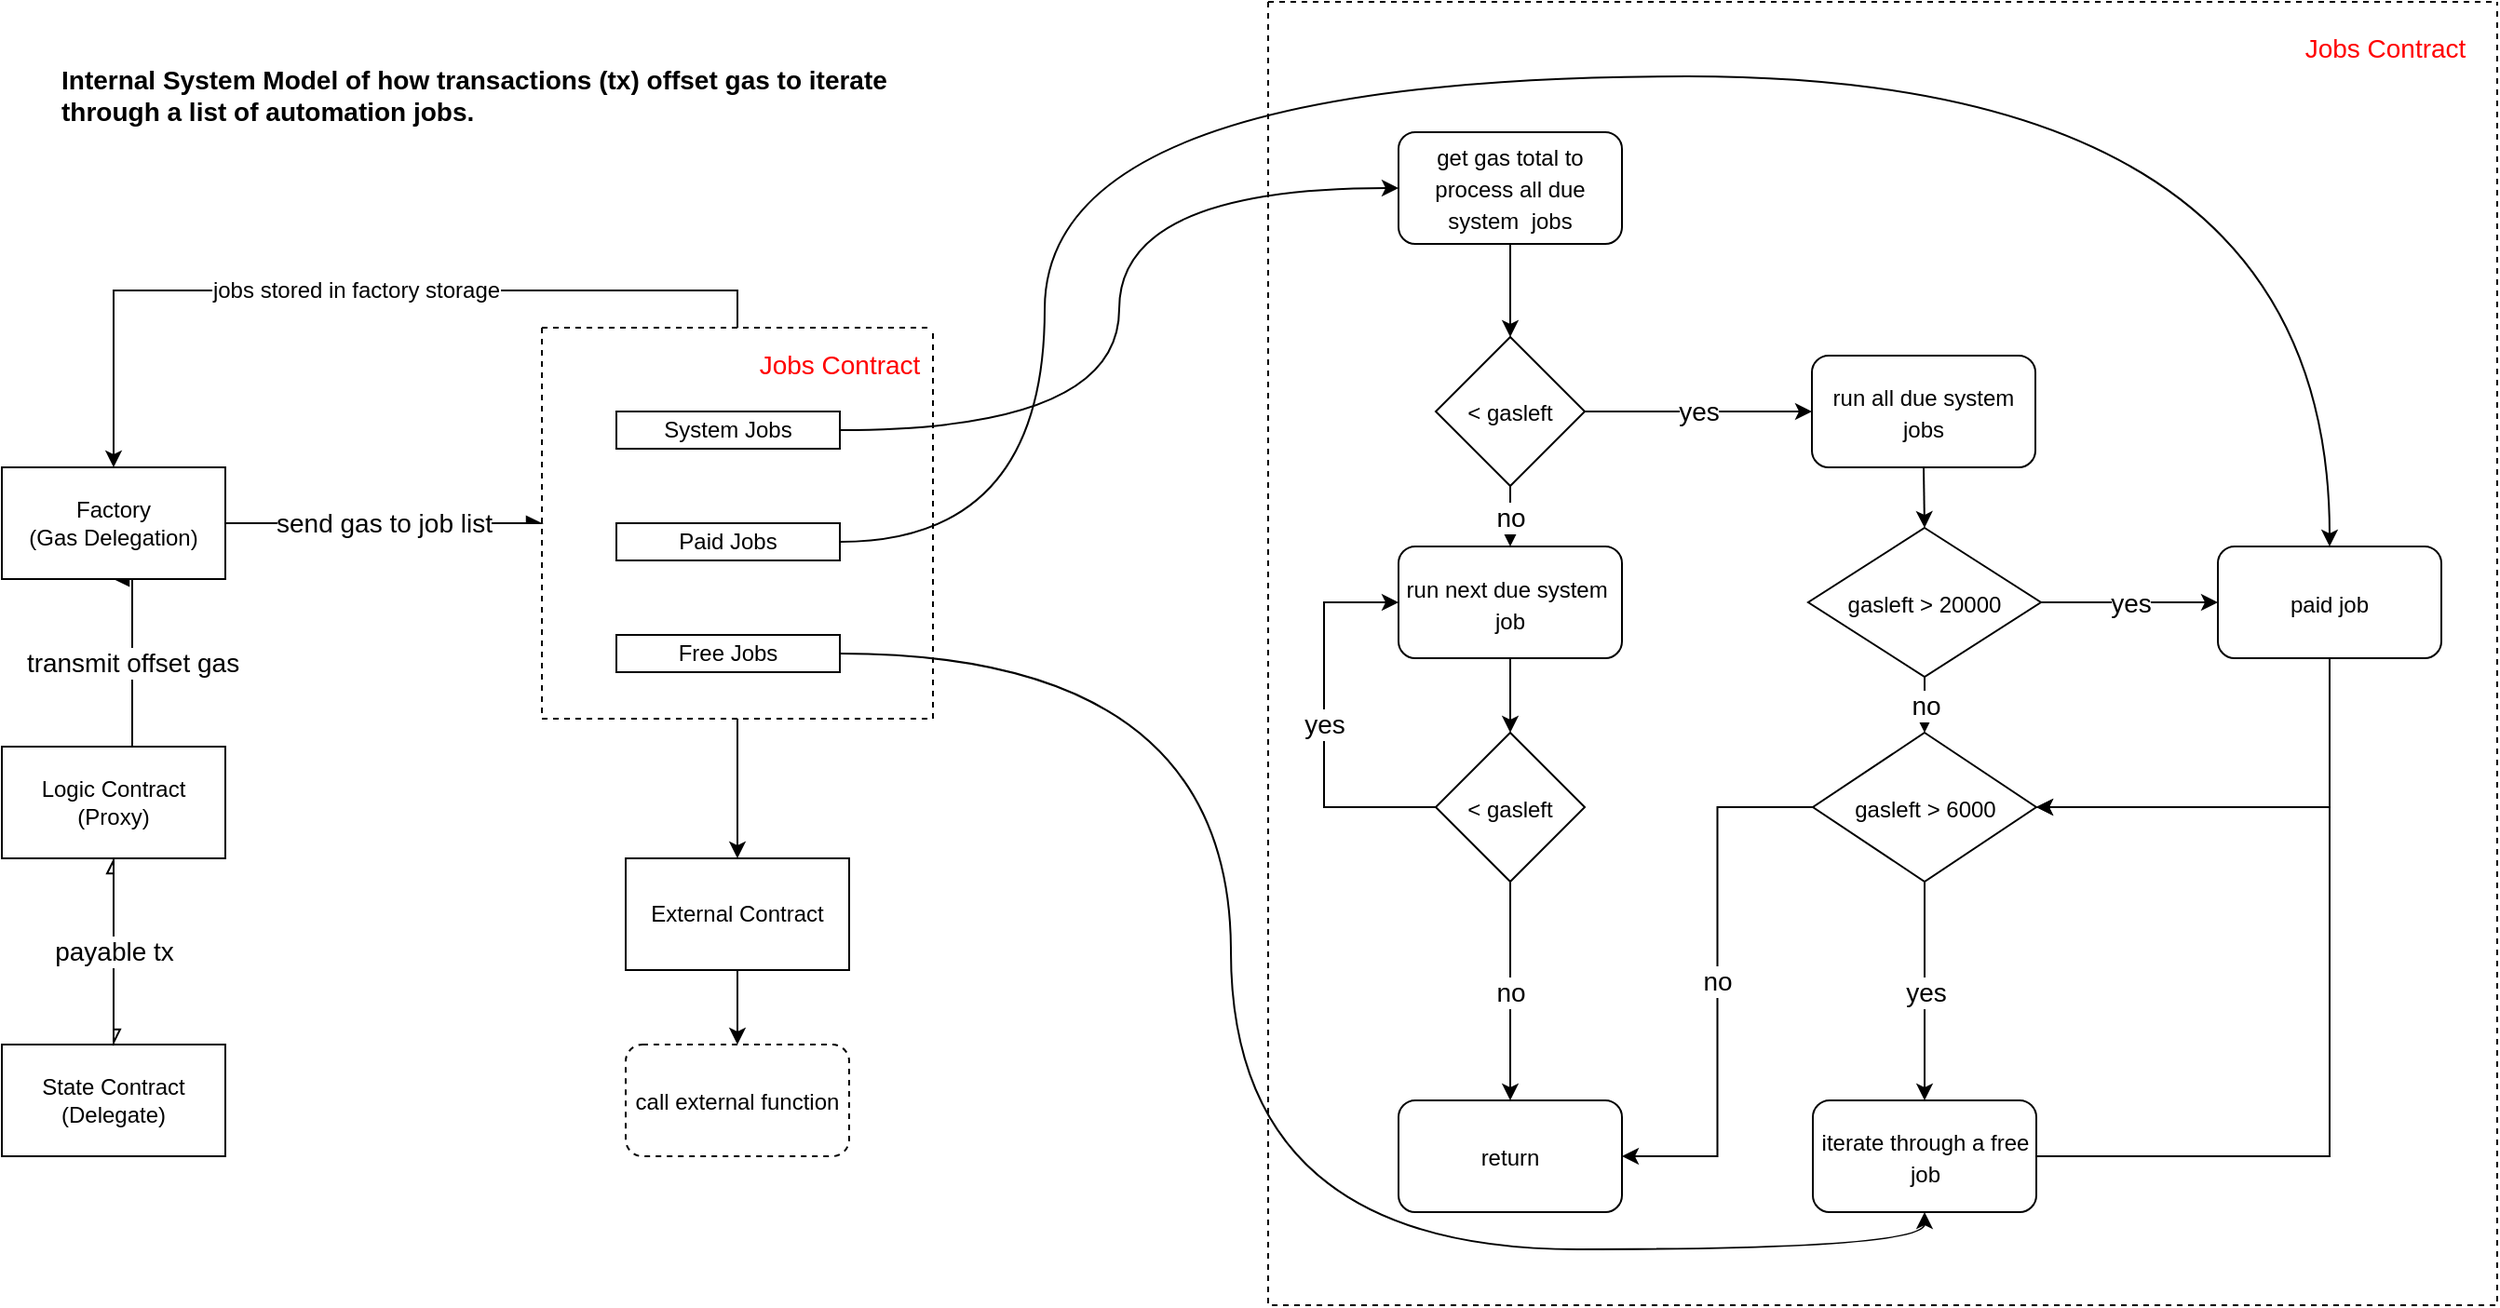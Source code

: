 <mxfile version="20.8.16" type="github">
  <diagram name="Page-1" id="zaOjU6z9Uq0UB92PRndk">
    <mxGraphModel dx="1740" dy="1066" grid="1" gridSize="10" guides="1" tooltips="1" connect="1" arrows="1" fold="1" page="1" pageScale="1" pageWidth="850" pageHeight="1100" math="0" shadow="0">
      <root>
        <mxCell id="0" />
        <mxCell id="1" parent="0" />
        <mxCell id="DcJpeOVkso_X0u59leY8-64" value="" style="swimlane;startSize=0;fontSize=14;fontColor=#000000;dashed=1;" vertex="1" parent="1">
          <mxGeometry x="960" y="80" width="660" height="700" as="geometry" />
        </mxCell>
        <mxCell id="DcJpeOVkso_X0u59leY8-30" value="&lt;font style=&quot;font-size: 12px;&quot;&gt;get gas total to process all due system&amp;nbsp; jobs&lt;/font&gt;" style="rounded=1;whiteSpace=wrap;html=1;fontSize=14;fontColor=#000000;" vertex="1" parent="DcJpeOVkso_X0u59leY8-64">
          <mxGeometry x="70" y="70" width="120" height="60" as="geometry" />
        </mxCell>
        <mxCell id="DcJpeOVkso_X0u59leY8-31" value="&lt;font style=&quot;font-size: 12px;&quot;&gt;&amp;lt; gasleft&lt;/font&gt;" style="rhombus;whiteSpace=wrap;html=1;fontSize=14;fontColor=#000000;" vertex="1" parent="DcJpeOVkso_X0u59leY8-64">
          <mxGeometry x="90" y="180" width="80" height="80" as="geometry" />
        </mxCell>
        <mxCell id="DcJpeOVkso_X0u59leY8-32" style="edgeStyle=orthogonalEdgeStyle;curved=1;rounded=0;sketch=0;orthogonalLoop=1;jettySize=auto;html=1;exitX=0.5;exitY=1;exitDx=0;exitDy=0;entryX=0.5;entryY=0;entryDx=0;entryDy=0;fontSize=14;fontColor=#000000;endArrow=classic;endFill=1;" edge="1" parent="DcJpeOVkso_X0u59leY8-64" source="DcJpeOVkso_X0u59leY8-30" target="DcJpeOVkso_X0u59leY8-31">
          <mxGeometry relative="1" as="geometry" />
        </mxCell>
        <mxCell id="DcJpeOVkso_X0u59leY8-33" value="&lt;font style=&quot;font-size: 12px;&quot;&gt;run all due system jobs&lt;/font&gt;" style="rounded=1;whiteSpace=wrap;html=1;fontSize=14;fontColor=#000000;" vertex="1" parent="DcJpeOVkso_X0u59leY8-64">
          <mxGeometry x="292" y="190" width="120" height="60" as="geometry" />
        </mxCell>
        <mxCell id="DcJpeOVkso_X0u59leY8-37" value="yes" style="edgeStyle=orthogonalEdgeStyle;rounded=0;sketch=0;orthogonalLoop=1;jettySize=auto;html=1;exitX=1;exitY=0.5;exitDx=0;exitDy=0;entryX=0;entryY=0.5;entryDx=0;entryDy=0;fontSize=14;fontColor=#000000;endArrow=classic;endFill=1;" edge="1" parent="DcJpeOVkso_X0u59leY8-64" source="DcJpeOVkso_X0u59leY8-31" target="DcJpeOVkso_X0u59leY8-33">
          <mxGeometry relative="1" as="geometry" />
        </mxCell>
        <mxCell id="DcJpeOVkso_X0u59leY8-34" value="&lt;font style=&quot;font-size: 12px;&quot;&gt;run next due system&amp;nbsp; job&lt;/font&gt;" style="rounded=1;whiteSpace=wrap;html=1;fontSize=14;fontColor=#000000;" vertex="1" parent="DcJpeOVkso_X0u59leY8-64">
          <mxGeometry x="70" y="292.5" width="120" height="60" as="geometry" />
        </mxCell>
        <mxCell id="DcJpeOVkso_X0u59leY8-39" value="no" style="edgeStyle=orthogonalEdgeStyle;rounded=0;sketch=0;orthogonalLoop=1;jettySize=auto;html=1;exitX=0.5;exitY=1;exitDx=0;exitDy=0;entryX=0.5;entryY=0;entryDx=0;entryDy=0;fontSize=14;fontColor=#000000;endArrow=classic;endFill=1;" edge="1" parent="DcJpeOVkso_X0u59leY8-64" source="DcJpeOVkso_X0u59leY8-31" target="DcJpeOVkso_X0u59leY8-34">
          <mxGeometry relative="1" as="geometry" />
        </mxCell>
        <mxCell id="DcJpeOVkso_X0u59leY8-42" value="yes" style="edgeStyle=orthogonalEdgeStyle;rounded=0;sketch=0;orthogonalLoop=1;jettySize=auto;html=1;exitX=0;exitY=0.5;exitDx=0;exitDy=0;entryX=0;entryY=0.5;entryDx=0;entryDy=0;fontSize=14;fontColor=#000000;endArrow=classic;endFill=1;" edge="1" parent="DcJpeOVkso_X0u59leY8-64" source="DcJpeOVkso_X0u59leY8-38" target="DcJpeOVkso_X0u59leY8-34">
          <mxGeometry relative="1" as="geometry">
            <Array as="points">
              <mxPoint x="30" y="432.5" />
              <mxPoint x="30" y="322.5" />
            </Array>
          </mxGeometry>
        </mxCell>
        <mxCell id="DcJpeOVkso_X0u59leY8-38" value="&lt;font style=&quot;font-size: 12px;&quot;&gt;&amp;lt; gasleft&lt;/font&gt;" style="rhombus;whiteSpace=wrap;html=1;fontSize=14;fontColor=#000000;" vertex="1" parent="DcJpeOVkso_X0u59leY8-64">
          <mxGeometry x="90" y="392.5" width="80" height="80" as="geometry" />
        </mxCell>
        <mxCell id="DcJpeOVkso_X0u59leY8-40" style="edgeStyle=orthogonalEdgeStyle;rounded=0;sketch=0;orthogonalLoop=1;jettySize=auto;html=1;exitX=0.5;exitY=1;exitDx=0;exitDy=0;entryX=0.5;entryY=0;entryDx=0;entryDy=0;fontSize=14;fontColor=#000000;endArrow=classic;endFill=1;" edge="1" parent="DcJpeOVkso_X0u59leY8-64" source="DcJpeOVkso_X0u59leY8-34" target="DcJpeOVkso_X0u59leY8-38">
          <mxGeometry relative="1" as="geometry" />
        </mxCell>
        <mxCell id="DcJpeOVkso_X0u59leY8-41" value="&lt;font style=&quot;font-size: 12px;&quot;&gt;return&lt;/font&gt;" style="rounded=1;whiteSpace=wrap;html=1;fontSize=14;fontColor=#000000;" vertex="1" parent="DcJpeOVkso_X0u59leY8-64">
          <mxGeometry x="70" y="590" width="120" height="60" as="geometry" />
        </mxCell>
        <mxCell id="DcJpeOVkso_X0u59leY8-43" value="no" style="edgeStyle=orthogonalEdgeStyle;rounded=0;sketch=0;orthogonalLoop=1;jettySize=auto;html=1;exitX=0.5;exitY=1;exitDx=0;exitDy=0;fontSize=14;fontColor=#000000;endArrow=classic;endFill=1;" edge="1" parent="DcJpeOVkso_X0u59leY8-64" source="DcJpeOVkso_X0u59leY8-38" target="DcJpeOVkso_X0u59leY8-41">
          <mxGeometry relative="1" as="geometry" />
        </mxCell>
        <mxCell id="DcJpeOVkso_X0u59leY8-47" value="&lt;font style=&quot;font-size: 12px;&quot;&gt;paid job&lt;/font&gt;" style="rounded=1;whiteSpace=wrap;html=1;fontSize=14;fontColor=#000000;" vertex="1" parent="DcJpeOVkso_X0u59leY8-64">
          <mxGeometry x="510" y="292.5" width="120" height="60" as="geometry" />
        </mxCell>
        <mxCell id="DcJpeOVkso_X0u59leY8-53" value="yes" style="edgeStyle=orthogonalEdgeStyle;rounded=0;sketch=0;orthogonalLoop=1;jettySize=auto;html=1;exitX=1;exitY=0.5;exitDx=0;exitDy=0;entryX=0;entryY=0.5;entryDx=0;entryDy=0;fontSize=14;fontColor=#000000;endArrow=classic;endFill=1;" edge="1" parent="DcJpeOVkso_X0u59leY8-64" source="DcJpeOVkso_X0u59leY8-49" target="DcJpeOVkso_X0u59leY8-47">
          <mxGeometry relative="1" as="geometry" />
        </mxCell>
        <mxCell id="DcJpeOVkso_X0u59leY8-49" value="&lt;font style=&quot;font-size: 12px;&quot;&gt;gasleft &amp;gt; 20000&lt;/font&gt;" style="rhombus;whiteSpace=wrap;html=1;fontSize=14;fontColor=#000000;" vertex="1" parent="DcJpeOVkso_X0u59leY8-64">
          <mxGeometry x="290" y="282.5" width="125" height="80" as="geometry" />
        </mxCell>
        <mxCell id="DcJpeOVkso_X0u59leY8-54" style="edgeStyle=orthogonalEdgeStyle;rounded=0;sketch=0;orthogonalLoop=1;jettySize=auto;html=1;exitX=0.5;exitY=1;exitDx=0;exitDy=0;entryX=0.5;entryY=0;entryDx=0;entryDy=0;fontSize=14;fontColor=#000000;endArrow=classic;endFill=1;" edge="1" parent="DcJpeOVkso_X0u59leY8-64" source="DcJpeOVkso_X0u59leY8-33" target="DcJpeOVkso_X0u59leY8-49">
          <mxGeometry relative="1" as="geometry" />
        </mxCell>
        <mxCell id="DcJpeOVkso_X0u59leY8-62" value="no" style="edgeStyle=orthogonalEdgeStyle;rounded=0;sketch=0;orthogonalLoop=1;jettySize=auto;html=1;exitX=0;exitY=0.5;exitDx=0;exitDy=0;entryX=1;entryY=0.5;entryDx=0;entryDy=0;fontSize=14;fontColor=#000000;endArrow=classic;endFill=1;" edge="1" parent="DcJpeOVkso_X0u59leY8-64" source="DcJpeOVkso_X0u59leY8-55" target="DcJpeOVkso_X0u59leY8-41">
          <mxGeometry relative="1" as="geometry" />
        </mxCell>
        <mxCell id="DcJpeOVkso_X0u59leY8-55" value="&lt;font style=&quot;font-size: 12px;&quot;&gt;gasleft &amp;gt; 6000&lt;/font&gt;" style="rhombus;whiteSpace=wrap;html=1;fontSize=14;fontColor=#000000;" vertex="1" parent="DcJpeOVkso_X0u59leY8-64">
          <mxGeometry x="292.5" y="392.5" width="120" height="80" as="geometry" />
        </mxCell>
        <mxCell id="DcJpeOVkso_X0u59leY8-57" style="edgeStyle=orthogonalEdgeStyle;rounded=0;sketch=0;orthogonalLoop=1;jettySize=auto;html=1;exitX=0.5;exitY=1;exitDx=0;exitDy=0;entryX=1;entryY=0.5;entryDx=0;entryDy=0;fontSize=14;fontColor=#000000;endArrow=classic;endFill=1;" edge="1" parent="DcJpeOVkso_X0u59leY8-64" source="DcJpeOVkso_X0u59leY8-47" target="DcJpeOVkso_X0u59leY8-55">
          <mxGeometry relative="1" as="geometry" />
        </mxCell>
        <mxCell id="DcJpeOVkso_X0u59leY8-56" value="no" style="edgeStyle=orthogonalEdgeStyle;rounded=0;sketch=0;orthogonalLoop=1;jettySize=auto;html=1;exitX=0.5;exitY=1;exitDx=0;exitDy=0;entryX=0.5;entryY=0;entryDx=0;entryDy=0;fontSize=14;fontColor=#000000;endArrow=classic;endFill=1;" edge="1" parent="DcJpeOVkso_X0u59leY8-64" source="DcJpeOVkso_X0u59leY8-49" target="DcJpeOVkso_X0u59leY8-55">
          <mxGeometry relative="1" as="geometry" />
        </mxCell>
        <mxCell id="DcJpeOVkso_X0u59leY8-61" style="edgeStyle=orthogonalEdgeStyle;rounded=0;sketch=0;orthogonalLoop=1;jettySize=auto;html=1;exitX=1;exitY=0.5;exitDx=0;exitDy=0;entryX=1;entryY=0.5;entryDx=0;entryDy=0;fontSize=14;fontColor=#000000;endArrow=classic;endFill=1;" edge="1" parent="DcJpeOVkso_X0u59leY8-64" source="DcJpeOVkso_X0u59leY8-58" target="DcJpeOVkso_X0u59leY8-55">
          <mxGeometry relative="1" as="geometry">
            <Array as="points">
              <mxPoint x="570" y="620" />
              <mxPoint x="570" y="432" />
            </Array>
          </mxGeometry>
        </mxCell>
        <mxCell id="DcJpeOVkso_X0u59leY8-58" value="&lt;font style=&quot;font-size: 12px;&quot;&gt;iterate through a free job&lt;/font&gt;" style="rounded=1;whiteSpace=wrap;html=1;fontSize=14;fontColor=#000000;" vertex="1" parent="DcJpeOVkso_X0u59leY8-64">
          <mxGeometry x="292.5" y="590" width="120" height="60" as="geometry" />
        </mxCell>
        <mxCell id="DcJpeOVkso_X0u59leY8-59" value="yes" style="edgeStyle=orthogonalEdgeStyle;rounded=0;sketch=0;orthogonalLoop=1;jettySize=auto;html=1;exitX=0.5;exitY=1;exitDx=0;exitDy=0;entryX=0.5;entryY=0;entryDx=0;entryDy=0;fontSize=14;fontColor=#000000;endArrow=classic;endFill=1;" edge="1" parent="DcJpeOVkso_X0u59leY8-64" source="DcJpeOVkso_X0u59leY8-55" target="DcJpeOVkso_X0u59leY8-58">
          <mxGeometry relative="1" as="geometry" />
        </mxCell>
        <mxCell id="DcJpeOVkso_X0u59leY8-70" value="&lt;font style=&quot;font-size: 14px;&quot; color=&quot;#ff0000&quot;&gt;Jobs Contract&lt;/font&gt;" style="text;html=1;strokeColor=none;fillColor=none;align=center;verticalAlign=middle;whiteSpace=wrap;rounded=0;" vertex="1" parent="DcJpeOVkso_X0u59leY8-64">
          <mxGeometry x="550" y="10" width="100" height="30" as="geometry" />
        </mxCell>
        <mxCell id="DcJpeOVkso_X0u59leY8-74" style="edgeStyle=none;rounded=0;sketch=0;orthogonalLoop=1;jettySize=auto;html=1;exitX=0.5;exitY=0;exitDx=0;exitDy=0;entryX=0.5;entryY=1;entryDx=0;entryDy=0;fontSize=14;fontColor=#000000;endArrow=async;endFill=0;" edge="1" parent="1" source="DcJpeOVkso_X0u59leY8-1" target="DcJpeOVkso_X0u59leY8-2">
          <mxGeometry relative="1" as="geometry" />
        </mxCell>
        <mxCell id="DcJpeOVkso_X0u59leY8-1" value="&lt;div&gt;State Contract&lt;/div&gt;(Delegate)" style="rounded=0;whiteSpace=wrap;html=1;" vertex="1" parent="1">
          <mxGeometry x="280" y="640" width="120" height="60" as="geometry" />
        </mxCell>
        <mxCell id="DcJpeOVkso_X0u59leY8-14" value="&lt;font style=&quot;font-size: 14px;&quot;&gt;transmit offset gas&lt;/font&gt;" style="edgeStyle=orthogonalEdgeStyle;rounded=0;sketch=0;orthogonalLoop=1;jettySize=auto;html=1;exitX=0.5;exitY=0;exitDx=0;exitDy=0;entryX=0.5;entryY=1;entryDx=0;entryDy=0;endArrow=async;endFill=1;" edge="1" parent="1" source="DcJpeOVkso_X0u59leY8-2" target="DcJpeOVkso_X0u59leY8-4">
          <mxGeometry relative="1" as="geometry">
            <Array as="points">
              <mxPoint x="350" y="480" />
              <mxPoint x="350" y="390" />
            </Array>
          </mxGeometry>
        </mxCell>
        <mxCell id="DcJpeOVkso_X0u59leY8-75" value="&lt;font style=&quot;font-size: 14px;&quot;&gt;payable tx&lt;/font&gt;" style="edgeStyle=none;rounded=0;sketch=0;orthogonalLoop=1;jettySize=auto;html=1;exitX=0.5;exitY=1;exitDx=0;exitDy=0;entryX=0.5;entryY=0;entryDx=0;entryDy=0;fontSize=14;fontColor=#000000;endArrow=async;endFill=0;" edge="1" parent="1" source="DcJpeOVkso_X0u59leY8-2" target="DcJpeOVkso_X0u59leY8-1">
          <mxGeometry relative="1" as="geometry" />
        </mxCell>
        <mxCell id="DcJpeOVkso_X0u59leY8-2" value="&lt;div&gt;Logic Contract&lt;/div&gt;(Proxy)" style="rounded=0;whiteSpace=wrap;html=1;" vertex="1" parent="1">
          <mxGeometry x="280" y="480" width="120" height="60" as="geometry" />
        </mxCell>
        <mxCell id="DcJpeOVkso_X0u59leY8-73" style="edgeStyle=none;rounded=0;sketch=0;orthogonalLoop=1;jettySize=auto;html=1;exitX=0.5;exitY=1;exitDx=0;exitDy=0;entryX=0.5;entryY=0;entryDx=0;entryDy=0;fontSize=14;fontColor=#000000;endArrow=classic;endFill=1;" edge="1" parent="1" source="DcJpeOVkso_X0u59leY8-3" target="DcJpeOVkso_X0u59leY8-72">
          <mxGeometry relative="1" as="geometry" />
        </mxCell>
        <mxCell id="DcJpeOVkso_X0u59leY8-3" value="External Contract" style="rounded=0;whiteSpace=wrap;html=1;" vertex="1" parent="1">
          <mxGeometry x="615" y="540" width="120" height="60" as="geometry" />
        </mxCell>
        <mxCell id="DcJpeOVkso_X0u59leY8-17" value="&lt;font style=&quot;font-size: 14px;&quot;&gt;send gas to job list&lt;/font&gt;" style="edgeStyle=orthogonalEdgeStyle;rounded=0;sketch=0;orthogonalLoop=1;jettySize=auto;html=1;exitX=1;exitY=0.5;exitDx=0;exitDy=0;endArrow=async;endFill=1;" edge="1" parent="1" source="DcJpeOVkso_X0u59leY8-4" target="DcJpeOVkso_X0u59leY8-16">
          <mxGeometry relative="1" as="geometry" />
        </mxCell>
        <mxCell id="DcJpeOVkso_X0u59leY8-4" value="Factory&lt;br&gt;&lt;div&gt;(Gas Delegation)&lt;/div&gt;" style="rounded=0;whiteSpace=wrap;html=1;" vertex="1" parent="1">
          <mxGeometry x="280" y="330" width="120" height="60" as="geometry" />
        </mxCell>
        <mxCell id="DcJpeOVkso_X0u59leY8-65" style="edgeStyle=orthogonalEdgeStyle;rounded=0;sketch=0;orthogonalLoop=1;jettySize=auto;html=1;exitX=1;exitY=0.5;exitDx=0;exitDy=0;entryX=0;entryY=0.5;entryDx=0;entryDy=0;fontSize=14;fontColor=#000000;endArrow=classic;endFill=1;curved=1;" edge="1" parent="1" source="DcJpeOVkso_X0u59leY8-5" target="DcJpeOVkso_X0u59leY8-30">
          <mxGeometry relative="1" as="geometry" />
        </mxCell>
        <mxCell id="DcJpeOVkso_X0u59leY8-5" value="System Jobs" style="rounded=0;whiteSpace=wrap;html=1;" vertex="1" parent="1">
          <mxGeometry x="610" y="300" width="120" height="20" as="geometry" />
        </mxCell>
        <mxCell id="DcJpeOVkso_X0u59leY8-68" style="edgeStyle=orthogonalEdgeStyle;curved=1;rounded=0;sketch=0;orthogonalLoop=1;jettySize=auto;html=1;exitX=1;exitY=0.5;exitDx=0;exitDy=0;entryX=0.5;entryY=0;entryDx=0;entryDy=0;fontSize=14;fontColor=#000000;endArrow=classic;endFill=1;" edge="1" parent="1" source="DcJpeOVkso_X0u59leY8-7" target="DcJpeOVkso_X0u59leY8-47">
          <mxGeometry relative="1" as="geometry">
            <Array as="points">
              <mxPoint x="840" y="370" />
              <mxPoint x="840" y="120" />
              <mxPoint x="1530" y="120" />
            </Array>
          </mxGeometry>
        </mxCell>
        <mxCell id="DcJpeOVkso_X0u59leY8-7" value="Paid Jobs" style="rounded=0;whiteSpace=wrap;html=1;" vertex="1" parent="1">
          <mxGeometry x="610" y="360" width="120" height="20" as="geometry" />
        </mxCell>
        <mxCell id="DcJpeOVkso_X0u59leY8-69" style="edgeStyle=orthogonalEdgeStyle;curved=1;rounded=0;sketch=0;orthogonalLoop=1;jettySize=auto;html=1;exitX=1;exitY=0.5;exitDx=0;exitDy=0;entryX=0.5;entryY=1;entryDx=0;entryDy=0;fontSize=14;fontColor=#000000;endArrow=classic;endFill=1;" edge="1" parent="1" source="DcJpeOVkso_X0u59leY8-8" target="DcJpeOVkso_X0u59leY8-58">
          <mxGeometry relative="1" as="geometry">
            <Array as="points">
              <mxPoint x="940" y="430" />
              <mxPoint x="940" y="750" />
              <mxPoint x="1313" y="750" />
            </Array>
          </mxGeometry>
        </mxCell>
        <mxCell id="DcJpeOVkso_X0u59leY8-8" value="Free Jobs" style="rounded=0;whiteSpace=wrap;html=1;" vertex="1" parent="1">
          <mxGeometry x="610" y="420" width="120" height="20" as="geometry" />
        </mxCell>
        <mxCell id="DcJpeOVkso_X0u59leY8-71" value="" style="rounded=0;sketch=0;orthogonalLoop=1;jettySize=auto;html=1;exitX=0.5;exitY=1;exitDx=0;exitDy=0;fontSize=14;fontColor=#000000;endArrow=classic;endFill=1;" edge="1" parent="1" source="DcJpeOVkso_X0u59leY8-16" target="DcJpeOVkso_X0u59leY8-3">
          <mxGeometry relative="1" as="geometry" />
        </mxCell>
        <mxCell id="DcJpeOVkso_X0u59leY8-76" value="jobs stored in factory storage" style="edgeStyle=orthogonalEdgeStyle;rounded=0;sketch=0;orthogonalLoop=1;jettySize=auto;html=1;exitX=0.5;exitY=0;exitDx=0;exitDy=0;entryX=0.5;entryY=0;entryDx=0;entryDy=0;fontSize=12;fontColor=#000000;endArrow=classic;endFill=1;" edge="1" parent="1" source="DcJpeOVkso_X0u59leY8-16" target="DcJpeOVkso_X0u59leY8-4">
          <mxGeometry relative="1" as="geometry" />
        </mxCell>
        <mxCell id="DcJpeOVkso_X0u59leY8-16" value="" style="swimlane;startSize=0;dashed=1;" vertex="1" parent="1">
          <mxGeometry x="570" y="255" width="210" height="210" as="geometry" />
        </mxCell>
        <mxCell id="DcJpeOVkso_X0u59leY8-25" value="&lt;font style=&quot;font-size: 14px;&quot; color=&quot;#ff0000&quot;&gt;Jobs Contract&lt;/font&gt;" style="text;html=1;strokeColor=none;fillColor=none;align=center;verticalAlign=middle;whiteSpace=wrap;rounded=0;" vertex="1" parent="DcJpeOVkso_X0u59leY8-16">
          <mxGeometry x="110" y="5" width="100" height="30" as="geometry" />
        </mxCell>
        <mxCell id="DcJpeOVkso_X0u59leY8-72" value="&lt;font style=&quot;font-size: 12px;&quot;&gt;call external function&lt;/font&gt;" style="rounded=1;whiteSpace=wrap;html=1;dashed=1;fontSize=14;fontColor=#000000;" vertex="1" parent="1">
          <mxGeometry x="615" y="640" width="120" height="60" as="geometry" />
        </mxCell>
        <mxCell id="DcJpeOVkso_X0u59leY8-77" value="&lt;div align=&quot;left&quot;&gt;&lt;b&gt;&lt;font style=&quot;font-size: 14px;&quot;&gt;Internal System Model of how transactions (tx) offset gas to iterate through a list of automation jobs.&lt;/font&gt;&lt;/b&gt;&lt;br&gt;&lt;/div&gt;" style="text;html=1;strokeColor=none;fillColor=none;align=left;verticalAlign=middle;whiteSpace=wrap;rounded=0;fontSize=12;fontColor=#000000;" vertex="1" parent="1">
          <mxGeometry x="310" y="80" width="470" height="100" as="geometry" />
        </mxCell>
      </root>
    </mxGraphModel>
  </diagram>
</mxfile>

